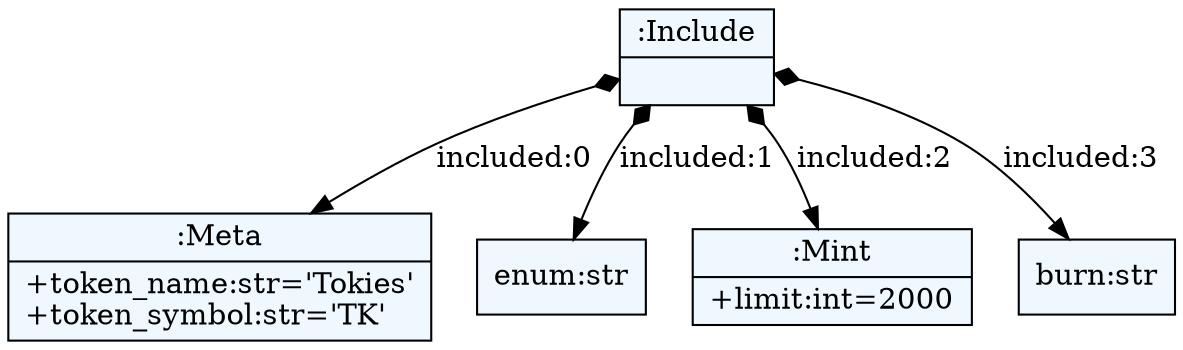 
    digraph xtext {
    fontname = "Bitstream Vera Sans"
    fontsize = 8
    node[
        shape=record,
        style=filled,
        fillcolor=aliceblue
    ]
    nodesep = 0.3
    edge[dir=black,arrowtail=empty]


140279166043808 -> 140279165588704 [label="included:0" arrowtail=diamond dir=both]
140279165588704[label="{:Meta|+token_name:str='Tokies'\l+token_symbol:str='TK'\l}"]
140279166043808 -> "enum:str" [label="included:1" arrowtail=diamond dir=both]
140279166043808 -> 140279165591056 [label="included:2" arrowtail=diamond dir=both]
140279165591056[label="{:Mint|+limit:int=2000\l}"]
140279166043808 -> "burn:str" [label="included:3" arrowtail=diamond dir=both]
140279166043808[label="{:Include|}"]

}
